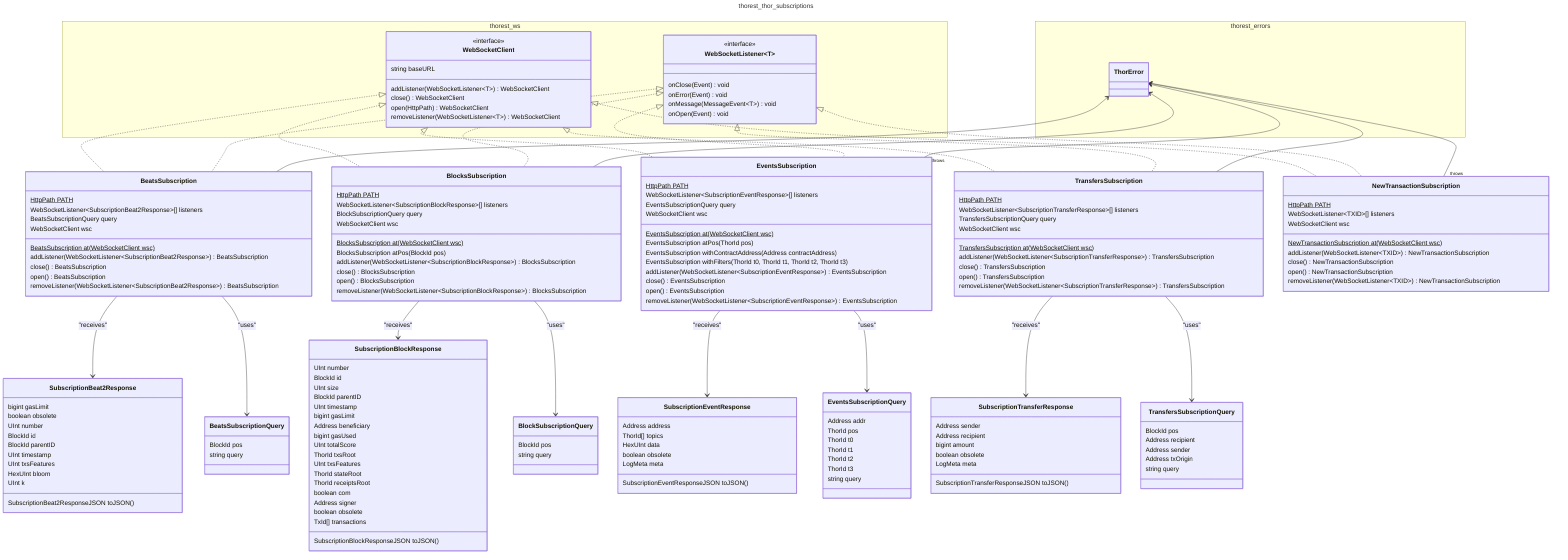 ---
title: thorest_thor_subscriptions
---
classDiagram
    namespace thorest_ws {
        class WebSocketClient {
            <<interface>>
            string baseURL
            addListener(WebSocketListener~T~) WebSocketClient
            close() WebSocketClient
            open(HttpPath) WebSocketClient
            removeListener(WebSocketListener~T~) WebSocketClient
        }
        class WebSocketListener~T~ {
            <<interface>>
            onClose(Event) void
            onError(Event) void
            onMessage(MessageEvent~T~) void
            onOpen(Event) void
        }
    }
    namespace thorest_errors {
        class ThorError
    }
    class BeatsSubscription {
        HttpPath PATH$
        WebSocketListener~SubscriptionBeat2Response~[] listeners
        BeatsSubscriptionQuery query
        WebSocketClient wsc
        BeatsSubscription at(WebSocketClient wsc)$
        addListener(WebSocketListener~SubscriptionBeat2Response~) BeatsSubscription
        close() BeatsSubscription
        open() BeatsSubscription
        removeListener(WebSocketListener~SubscriptionBeat2Response~) BeatsSubscription
    }
    class BlocksSubscription {
        HttpPath PATH$
        WebSocketListener~SubscriptionBlockResponse~[] listeners
        BlockSubscriptionQuery query
        WebSocketClient wsc
        BlocksSubscription at(WebSocketClient wsc)$
        BlocksSubscription atPos(BlockId pos)
        addListener(WebSocketListener~SubscriptionBlockResponse~) BlocksSubscription
        close() BlocksSubscription
        open() BlocksSubscription
        removeListener(WebSocketListener~SubscriptionBlockResponse~) BlocksSubscription
    }
    class EventsSubscription {
        HttpPath PATH$
        WebSocketListener~SubscriptionEventResponse~[] listeners
        EventsSubscriptionQuery query
        WebSocketClient wsc
        EventsSubscription at(WebSocketClient wsc)$
        EventsSubscription atPos(ThorId pos)
        EventsSubscription withContractAddress(Address contractAddress)
        EventsSubscription withFilters(ThorId t0, ThorId t1, ThorId t2, ThorId t3)
        addListener(WebSocketListener~SubscriptionEventResponse~) EventsSubscription
        close() EventsSubscription
        open() EventsSubscription
        removeListener(WebSocketListener~SubscriptionEventResponse~) EventsSubscription
    }
    class TransfersSubscription {
        HttpPath PATH$
        WebSocketListener~SubscriptionTransferResponse~[] listeners
        TransfersSubscriptionQuery query
        WebSocketClient wsc
        TransfersSubscription at(WebSocketClient wsc)$
        addListener(WebSocketListener~SubscriptionTransferResponse~) TransfersSubscription
        close() TransfersSubscription
        open() TransfersSubscription
        removeListener(WebSocketListener~SubscriptionTransferResponse~) TransfersSubscription
    }
    class NewTransactionSubscription {
        HttpPath PATH$
        WebSocketListener~TXID~[] listeners
        WebSocketClient wsc
        NewTransactionSubscription at(WebSocketClient wsc)$
        addListener(WebSocketListener~TXID~) NewTransactionSubscription
        close() NewTransactionSubscription
        open() NewTransactionSubscription
        removeListener(WebSocketListener~TXID~) NewTransactionSubscription
    }
    class SubscriptionBeat2Response {
        bigint gasLimit
        boolean obsolete
        UInt number
        BlockId id
        BlockId parentID
        UInt timestamp
        UInt txsFeatures
        HexUInt bloom
        UInt k
        SubscriptionBeat2ResponseJSON toJSON()
    }
    class SubscriptionBlockResponse {
        UInt number
        BlockId id
        UInt size
        BlockId parentID
        UInt timestamp
        bigint gasLimit
        Address beneficiary
        bigint gasUsed
        UInt totalScore
        ThorId txsRoot
        UInt txsFeatures
        ThorId stateRoot
        ThorId receiptsRoot
        boolean com
        Address signer
        boolean obsolete
        TxId[] transactions
        SubscriptionBlockResponseJSON toJSON()
    }
    class SubscriptionEventResponse {
        Address address
        ThorId[] topics
        HexUInt data
        boolean obsolete
        LogMeta meta
        SubscriptionEventResponseJSON toJSON()
    }
    class SubscriptionTransferResponse {
        Address sender
        Address recipient
        bigint amount
        boolean obsolete
        LogMeta meta
        SubscriptionTransferResponseJSON toJSON()
    }
    class BeatsSubscriptionQuery {
        BlockId pos
        string query
    }
    class BlockSubscriptionQuery {
        BlockId pos
        string query
    }
    class EventsSubscriptionQuery {
        Address addr
        ThorId pos
        ThorId t0
        ThorId t1
        ThorId t2
        ThorId t3
        string query
    }
    class TransfersSubscriptionQuery {
        BlockId pos
        Address recipient
        Address sender
        Address txOrigin
        string query
    }
    WebSocketClient <|.. BeatsSubscription
    WebSocketClient <|.. BlocksSubscription
    WebSocketClient <|.. EventsSubscription
    WebSocketClient <|.. TransfersSubscription
    WebSocketClient <|.. NewTransactionSubscription
    WebSocketListener <|.. BeatsSubscription
    WebSocketListener <|.. BlocksSubscription
    WebSocketListener <|.. EventsSubscription
    WebSocketListener <|.. TransfersSubscription
    WebSocketListener <|.. NewTransactionSubscription
    BeatsSubscription --> SubscriptionBeat2Response : "receives"
    BlocksSubscription --> SubscriptionBlockResponse : "receives"
    EventsSubscription --> SubscriptionEventResponse : "receives"
    TransfersSubscription --> SubscriptionTransferResponse : "receives"
    BeatsSubscription --> BeatsSubscriptionQuery : "uses"
    BlocksSubscription --> BlockSubscriptionQuery : "uses"
    EventsSubscription --> EventsSubscriptionQuery : "uses"
    TransfersSubscription --> TransfersSubscriptionQuery : "uses"
    ThorError <-- "throws" BeatsSubscription
    ThorError <-- "throws" BlocksSubscription
    ThorError <-- "throws" EventsSubscription
    ThorError <-- "throws" TransfersSubscription
    ThorError <-- "throws" NewTransactionSubscription